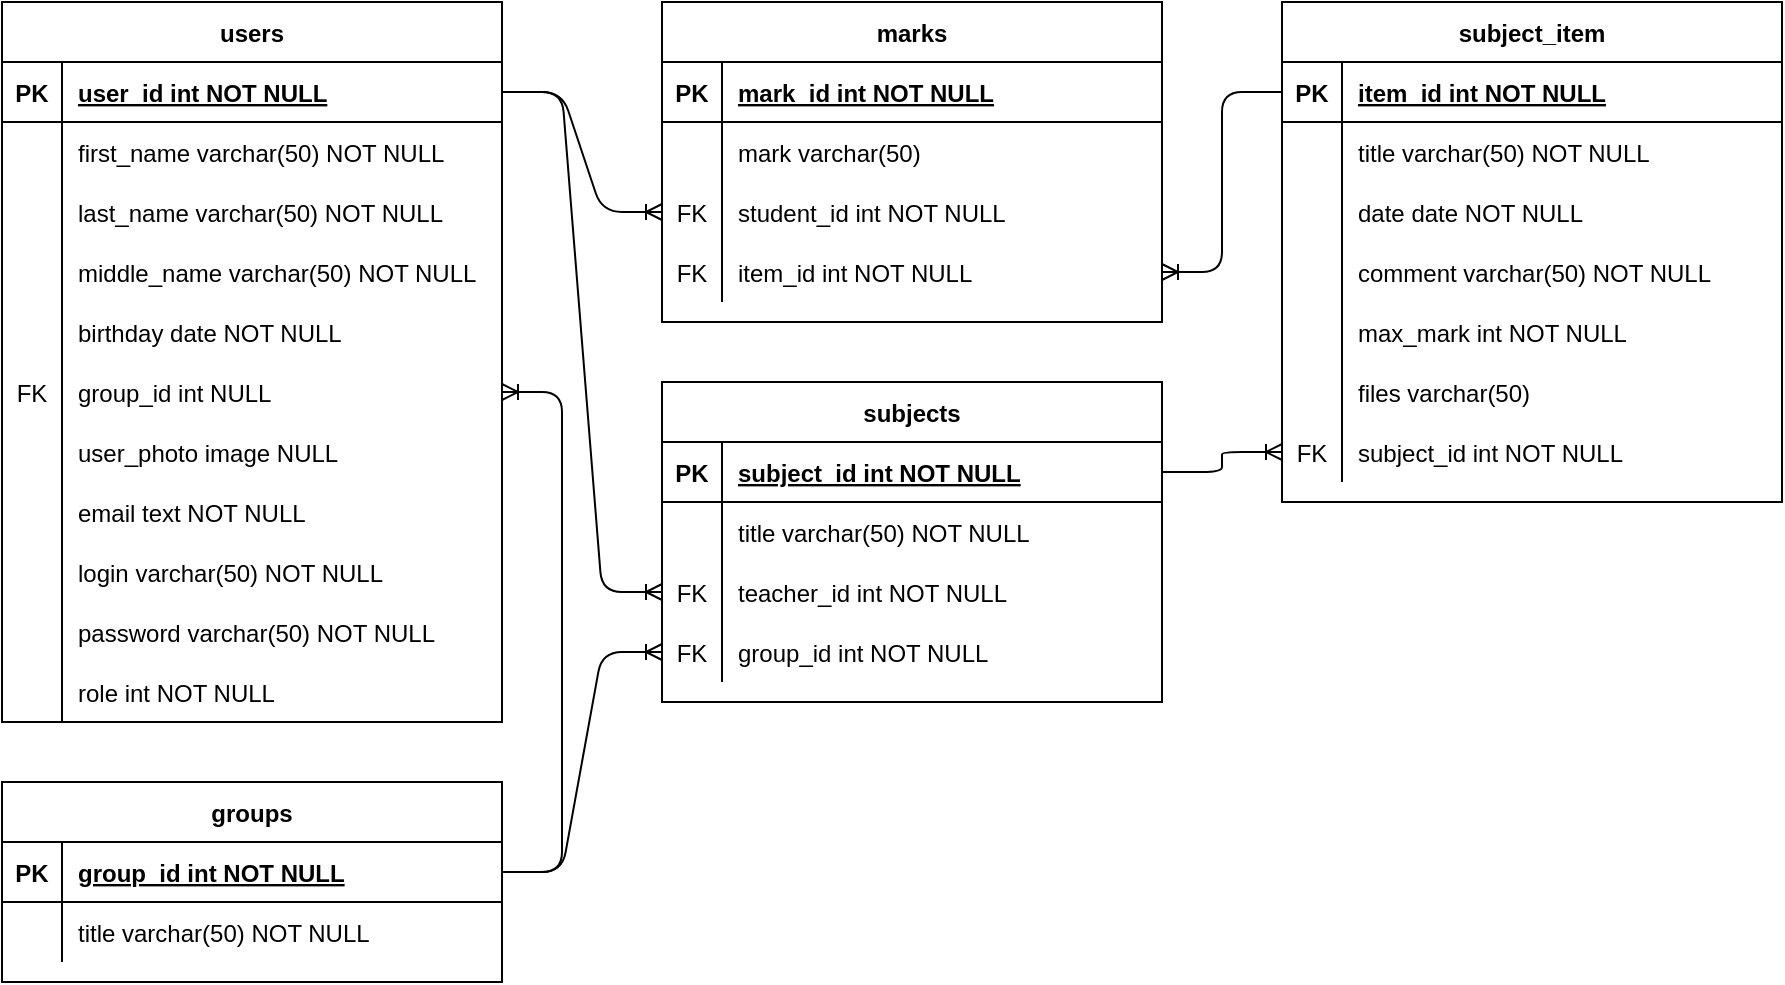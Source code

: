 <mxfile version="13.9.9" type="device"><diagram id="R2lEEEUBdFMjLlhIrx00" name="Page-1"><mxGraphModel dx="792" dy="751" grid="1" gridSize="10" guides="1" tooltips="1" connect="1" arrows="1" fold="1" page="1" pageScale="1" pageWidth="850" pageHeight="1100" math="0" shadow="0" extFonts="Permanent Marker^https://fonts.googleapis.com/css?family=Permanent+Marker"><root><mxCell id="0"/><mxCell id="1" parent="0"/><mxCell id="C-vyLk0tnHw3VtMMgP7b-2" value="groups" style="shape=table;startSize=30;container=1;collapsible=1;childLayout=tableLayout;fixedRows=1;rowLines=0;fontStyle=1;align=center;resizeLast=1;" parent="1" vertex="1"><mxGeometry x="120" y="510" width="250" height="100" as="geometry"/></mxCell><mxCell id="C-vyLk0tnHw3VtMMgP7b-3" value="" style="shape=partialRectangle;collapsible=0;dropTarget=0;pointerEvents=0;fillColor=none;points=[[0,0.5],[1,0.5]];portConstraint=eastwest;top=0;left=0;right=0;bottom=1;" parent="C-vyLk0tnHw3VtMMgP7b-2" vertex="1"><mxGeometry y="30" width="250" height="30" as="geometry"/></mxCell><mxCell id="C-vyLk0tnHw3VtMMgP7b-4" value="PK" style="shape=partialRectangle;overflow=hidden;connectable=0;fillColor=none;top=0;left=0;bottom=0;right=0;fontStyle=1;" parent="C-vyLk0tnHw3VtMMgP7b-3" vertex="1"><mxGeometry width="30" height="30" as="geometry"/></mxCell><mxCell id="C-vyLk0tnHw3VtMMgP7b-5" value="group_id int NOT NULL " style="shape=partialRectangle;overflow=hidden;connectable=0;fillColor=none;top=0;left=0;bottom=0;right=0;align=left;spacingLeft=6;fontStyle=5;" parent="C-vyLk0tnHw3VtMMgP7b-3" vertex="1"><mxGeometry x="30" width="220" height="30" as="geometry"/></mxCell><mxCell id="C-vyLk0tnHw3VtMMgP7b-6" value="" style="shape=partialRectangle;collapsible=0;dropTarget=0;pointerEvents=0;fillColor=none;points=[[0,0.5],[1,0.5]];portConstraint=eastwest;top=0;left=0;right=0;bottom=0;" parent="C-vyLk0tnHw3VtMMgP7b-2" vertex="1"><mxGeometry y="60" width="250" height="30" as="geometry"/></mxCell><mxCell id="C-vyLk0tnHw3VtMMgP7b-7" value="" style="shape=partialRectangle;overflow=hidden;connectable=0;fillColor=none;top=0;left=0;bottom=0;right=0;" parent="C-vyLk0tnHw3VtMMgP7b-6" vertex="1"><mxGeometry width="30" height="30" as="geometry"/></mxCell><mxCell id="C-vyLk0tnHw3VtMMgP7b-8" value="title varchar(50) NOT NULL" style="shape=partialRectangle;overflow=hidden;connectable=0;fillColor=none;top=0;left=0;bottom=0;right=0;align=left;spacingLeft=6;" parent="C-vyLk0tnHw3VtMMgP7b-6" vertex="1"><mxGeometry x="30" width="220" height="30" as="geometry"/></mxCell><mxCell id="C-vyLk0tnHw3VtMMgP7b-13" value="subjects" style="shape=table;startSize=30;container=1;collapsible=1;childLayout=tableLayout;fixedRows=1;rowLines=0;fontStyle=1;align=center;resizeLast=1;" parent="1" vertex="1"><mxGeometry x="450" y="310" width="250" height="160" as="geometry"/></mxCell><mxCell id="C-vyLk0tnHw3VtMMgP7b-14" value="" style="shape=partialRectangle;collapsible=0;dropTarget=0;pointerEvents=0;fillColor=none;points=[[0,0.5],[1,0.5]];portConstraint=eastwest;top=0;left=0;right=0;bottom=1;" parent="C-vyLk0tnHw3VtMMgP7b-13" vertex="1"><mxGeometry y="30" width="250" height="30" as="geometry"/></mxCell><mxCell id="C-vyLk0tnHw3VtMMgP7b-15" value="PK" style="shape=partialRectangle;overflow=hidden;connectable=0;fillColor=none;top=0;left=0;bottom=0;right=0;fontStyle=1;" parent="C-vyLk0tnHw3VtMMgP7b-14" vertex="1"><mxGeometry width="30" height="30" as="geometry"/></mxCell><mxCell id="C-vyLk0tnHw3VtMMgP7b-16" value="subject_id int NOT NULL " style="shape=partialRectangle;overflow=hidden;connectable=0;fillColor=none;top=0;left=0;bottom=0;right=0;align=left;spacingLeft=6;fontStyle=5;" parent="C-vyLk0tnHw3VtMMgP7b-14" vertex="1"><mxGeometry x="30" width="220" height="30" as="geometry"/></mxCell><mxCell id="C-vyLk0tnHw3VtMMgP7b-17" value="" style="shape=partialRectangle;collapsible=0;dropTarget=0;pointerEvents=0;fillColor=none;points=[[0,0.5],[1,0.5]];portConstraint=eastwest;top=0;left=0;right=0;bottom=0;" parent="C-vyLk0tnHw3VtMMgP7b-13" vertex="1"><mxGeometry y="60" width="250" height="30" as="geometry"/></mxCell><mxCell id="C-vyLk0tnHw3VtMMgP7b-18" value="" style="shape=partialRectangle;overflow=hidden;connectable=0;fillColor=none;top=0;left=0;bottom=0;right=0;" parent="C-vyLk0tnHw3VtMMgP7b-17" vertex="1"><mxGeometry width="30" height="30" as="geometry"/></mxCell><mxCell id="C-vyLk0tnHw3VtMMgP7b-19" value="title varchar(50) NOT NULL" style="shape=partialRectangle;overflow=hidden;connectable=0;fillColor=none;top=0;left=0;bottom=0;right=0;align=left;spacingLeft=6;" parent="C-vyLk0tnHw3VtMMgP7b-17" vertex="1"><mxGeometry x="30" width="220" height="30" as="geometry"/></mxCell><mxCell id="C-vyLk0tnHw3VtMMgP7b-20" value="" style="shape=partialRectangle;collapsible=0;dropTarget=0;pointerEvents=0;fillColor=none;points=[[0,0.5],[1,0.5]];portConstraint=eastwest;top=0;left=0;right=0;bottom=0;" parent="C-vyLk0tnHw3VtMMgP7b-13" vertex="1"><mxGeometry y="90" width="250" height="30" as="geometry"/></mxCell><mxCell id="C-vyLk0tnHw3VtMMgP7b-21" value="FK" style="shape=partialRectangle;overflow=hidden;connectable=0;fillColor=none;top=0;left=0;bottom=0;right=0;" parent="C-vyLk0tnHw3VtMMgP7b-20" vertex="1"><mxGeometry width="30" height="30" as="geometry"/></mxCell><mxCell id="C-vyLk0tnHw3VtMMgP7b-22" value="teacher_id int NOT NULL" style="shape=partialRectangle;overflow=hidden;connectable=0;fillColor=none;top=0;left=0;bottom=0;right=0;align=left;spacingLeft=6;" parent="C-vyLk0tnHw3VtMMgP7b-20" vertex="1"><mxGeometry x="30" width="220" height="30" as="geometry"/></mxCell><mxCell id="s-A3LSUBnuDLn5g1_LWY-44" value="" style="shape=partialRectangle;collapsible=0;dropTarget=0;pointerEvents=0;fillColor=none;top=0;left=0;bottom=0;right=0;points=[[0,0.5],[1,0.5]];portConstraint=eastwest;" parent="C-vyLk0tnHw3VtMMgP7b-13" vertex="1"><mxGeometry y="120" width="250" height="30" as="geometry"/></mxCell><mxCell id="s-A3LSUBnuDLn5g1_LWY-45" value="FK" style="shape=partialRectangle;connectable=0;fillColor=none;top=0;left=0;bottom=0;right=0;editable=1;overflow=hidden;" parent="s-A3LSUBnuDLn5g1_LWY-44" vertex="1"><mxGeometry width="30" height="30" as="geometry"/></mxCell><mxCell id="s-A3LSUBnuDLn5g1_LWY-46" value="group_id int NOT NULL" style="shape=partialRectangle;connectable=0;fillColor=none;top=0;left=0;bottom=0;right=0;align=left;spacingLeft=6;overflow=hidden;" parent="s-A3LSUBnuDLn5g1_LWY-44" vertex="1"><mxGeometry x="30" width="220" height="30" as="geometry"/></mxCell><mxCell id="C-vyLk0tnHw3VtMMgP7b-23" value="users" style="shape=table;startSize=30;container=1;collapsible=1;childLayout=tableLayout;fixedRows=1;rowLines=0;fontStyle=1;align=center;resizeLast=1;" parent="1" vertex="1"><mxGeometry x="120" y="120" width="250" height="360" as="geometry"><mxRectangle x="120" y="120" width="60" height="30" as="alternateBounds"/></mxGeometry></mxCell><mxCell id="C-vyLk0tnHw3VtMMgP7b-24" value="" style="shape=partialRectangle;collapsible=0;dropTarget=0;pointerEvents=0;fillColor=none;points=[[0,0.5],[1,0.5]];portConstraint=eastwest;top=0;left=0;right=0;bottom=1;" parent="C-vyLk0tnHw3VtMMgP7b-23" vertex="1"><mxGeometry y="30" width="250" height="30" as="geometry"/></mxCell><mxCell id="C-vyLk0tnHw3VtMMgP7b-25" value="PK" style="shape=partialRectangle;overflow=hidden;connectable=0;fillColor=none;top=0;left=0;bottom=0;right=0;fontStyle=1;" parent="C-vyLk0tnHw3VtMMgP7b-24" vertex="1"><mxGeometry width="30" height="30" as="geometry"/></mxCell><mxCell id="C-vyLk0tnHw3VtMMgP7b-26" value="user_id int NOT NULL" style="shape=partialRectangle;overflow=hidden;connectable=0;fillColor=none;top=0;left=0;bottom=0;right=0;align=left;spacingLeft=6;fontStyle=5;" parent="C-vyLk0tnHw3VtMMgP7b-24" vertex="1"><mxGeometry x="30" width="220" height="30" as="geometry"/></mxCell><mxCell id="C-vyLk0tnHw3VtMMgP7b-27" value="" style="shape=partialRectangle;collapsible=0;dropTarget=0;pointerEvents=0;fillColor=none;points=[[0,0.5],[1,0.5]];portConstraint=eastwest;top=0;left=0;right=0;bottom=0;" parent="C-vyLk0tnHw3VtMMgP7b-23" vertex="1"><mxGeometry y="60" width="250" height="30" as="geometry"/></mxCell><mxCell id="C-vyLk0tnHw3VtMMgP7b-28" value="" style="shape=partialRectangle;overflow=hidden;connectable=0;fillColor=none;top=0;left=0;bottom=0;right=0;" parent="C-vyLk0tnHw3VtMMgP7b-27" vertex="1"><mxGeometry width="30" height="30" as="geometry"/></mxCell><mxCell id="C-vyLk0tnHw3VtMMgP7b-29" value="first_name varchar(50) NOT NULL" style="shape=partialRectangle;overflow=hidden;connectable=0;fillColor=none;top=0;left=0;bottom=0;right=0;align=left;spacingLeft=6;" parent="C-vyLk0tnHw3VtMMgP7b-27" vertex="1"><mxGeometry x="30" width="220" height="30" as="geometry"/></mxCell><mxCell id="s-A3LSUBnuDLn5g1_LWY-13" value="" style="shape=partialRectangle;collapsible=0;dropTarget=0;pointerEvents=0;fillColor=none;top=0;left=0;bottom=0;right=0;points=[[0,0.5],[1,0.5]];portConstraint=eastwest;" parent="C-vyLk0tnHw3VtMMgP7b-23" vertex="1"><mxGeometry y="90" width="250" height="30" as="geometry"/></mxCell><mxCell id="s-A3LSUBnuDLn5g1_LWY-14" value="" style="shape=partialRectangle;connectable=0;fillColor=none;top=0;left=0;bottom=0;right=0;editable=1;overflow=hidden;" parent="s-A3LSUBnuDLn5g1_LWY-13" vertex="1"><mxGeometry width="30" height="30" as="geometry"/></mxCell><mxCell id="s-A3LSUBnuDLn5g1_LWY-15" value="last_name varchar(50) NOT NULL" style="shape=partialRectangle;connectable=0;fillColor=none;top=0;left=0;bottom=0;right=0;align=left;spacingLeft=6;overflow=hidden;" parent="s-A3LSUBnuDLn5g1_LWY-13" vertex="1"><mxGeometry x="30" width="220" height="30" as="geometry"/></mxCell><mxCell id="s-A3LSUBnuDLn5g1_LWY-16" value="" style="shape=partialRectangle;collapsible=0;dropTarget=0;pointerEvents=0;fillColor=none;top=0;left=0;bottom=0;right=0;points=[[0,0.5],[1,0.5]];portConstraint=eastwest;" parent="C-vyLk0tnHw3VtMMgP7b-23" vertex="1"><mxGeometry y="120" width="250" height="30" as="geometry"/></mxCell><mxCell id="s-A3LSUBnuDLn5g1_LWY-17" value="" style="shape=partialRectangle;connectable=0;fillColor=none;top=0;left=0;bottom=0;right=0;editable=1;overflow=hidden;" parent="s-A3LSUBnuDLn5g1_LWY-16" vertex="1"><mxGeometry width="30" height="30" as="geometry"/></mxCell><mxCell id="s-A3LSUBnuDLn5g1_LWY-18" value="middle_name varchar(50) NOT NULL" style="shape=partialRectangle;connectable=0;fillColor=none;top=0;left=0;bottom=0;right=0;align=left;spacingLeft=6;overflow=hidden;" parent="s-A3LSUBnuDLn5g1_LWY-16" vertex="1"><mxGeometry x="30" width="220" height="30" as="geometry"/></mxCell><mxCell id="s-A3LSUBnuDLn5g1_LWY-19" value="" style="shape=partialRectangle;collapsible=0;dropTarget=0;pointerEvents=0;fillColor=none;top=0;left=0;bottom=0;right=0;points=[[0,0.5],[1,0.5]];portConstraint=eastwest;" parent="C-vyLk0tnHw3VtMMgP7b-23" vertex="1"><mxGeometry y="150" width="250" height="30" as="geometry"/></mxCell><mxCell id="s-A3LSUBnuDLn5g1_LWY-20" value="" style="shape=partialRectangle;connectable=0;fillColor=none;top=0;left=0;bottom=0;right=0;editable=1;overflow=hidden;" parent="s-A3LSUBnuDLn5g1_LWY-19" vertex="1"><mxGeometry width="30" height="30" as="geometry"/></mxCell><mxCell id="s-A3LSUBnuDLn5g1_LWY-21" value="birthday date NOT NULL" style="shape=partialRectangle;connectable=0;fillColor=none;top=0;left=0;bottom=0;right=0;align=left;spacingLeft=6;overflow=hidden;" parent="s-A3LSUBnuDLn5g1_LWY-19" vertex="1"><mxGeometry x="30" width="220" height="30" as="geometry"/></mxCell><mxCell id="s-A3LSUBnuDLn5g1_LWY-22" value="" style="shape=partialRectangle;collapsible=0;dropTarget=0;pointerEvents=0;fillColor=none;top=0;left=0;bottom=0;right=0;points=[[0,0.5],[1,0.5]];portConstraint=eastwest;" parent="C-vyLk0tnHw3VtMMgP7b-23" vertex="1"><mxGeometry y="180" width="250" height="30" as="geometry"/></mxCell><mxCell id="s-A3LSUBnuDLn5g1_LWY-23" value="FK" style="shape=partialRectangle;connectable=0;fillColor=none;top=0;left=0;bottom=0;right=0;editable=1;overflow=hidden;" parent="s-A3LSUBnuDLn5g1_LWY-22" vertex="1"><mxGeometry width="30" height="30" as="geometry"/></mxCell><mxCell id="s-A3LSUBnuDLn5g1_LWY-24" value="group_id int NULL" style="shape=partialRectangle;connectable=0;fillColor=none;top=0;left=0;bottom=0;right=0;align=left;spacingLeft=6;overflow=hidden;" parent="s-A3LSUBnuDLn5g1_LWY-22" vertex="1"><mxGeometry x="30" width="220" height="30" as="geometry"/></mxCell><mxCell id="s-A3LSUBnuDLn5g1_LWY-29" value="" style="shape=partialRectangle;collapsible=0;dropTarget=0;pointerEvents=0;fillColor=none;top=0;left=0;bottom=0;right=0;points=[[0,0.5],[1,0.5]];portConstraint=eastwest;" parent="C-vyLk0tnHw3VtMMgP7b-23" vertex="1"><mxGeometry y="210" width="250" height="30" as="geometry"/></mxCell><mxCell id="s-A3LSUBnuDLn5g1_LWY-30" value="" style="shape=partialRectangle;connectable=0;fillColor=none;top=0;left=0;bottom=0;right=0;editable=1;overflow=hidden;" parent="s-A3LSUBnuDLn5g1_LWY-29" vertex="1"><mxGeometry width="30" height="30" as="geometry"/></mxCell><mxCell id="s-A3LSUBnuDLn5g1_LWY-31" value="user_photo image NULL" style="shape=partialRectangle;connectable=0;fillColor=none;top=0;left=0;bottom=0;right=0;align=left;spacingLeft=6;overflow=hidden;" parent="s-A3LSUBnuDLn5g1_LWY-29" vertex="1"><mxGeometry x="30" width="220" height="30" as="geometry"/></mxCell><mxCell id="s-A3LSUBnuDLn5g1_LWY-32" value="" style="shape=partialRectangle;collapsible=0;dropTarget=0;pointerEvents=0;fillColor=none;top=0;left=0;bottom=0;right=0;points=[[0,0.5],[1,0.5]];portConstraint=eastwest;" parent="C-vyLk0tnHw3VtMMgP7b-23" vertex="1"><mxGeometry y="240" width="250" height="30" as="geometry"/></mxCell><mxCell id="s-A3LSUBnuDLn5g1_LWY-33" value="" style="shape=partialRectangle;connectable=0;fillColor=none;top=0;left=0;bottom=0;right=0;editable=1;overflow=hidden;" parent="s-A3LSUBnuDLn5g1_LWY-32" vertex="1"><mxGeometry width="30" height="30" as="geometry"/></mxCell><mxCell id="s-A3LSUBnuDLn5g1_LWY-34" value="email text NOT NULL" style="shape=partialRectangle;connectable=0;fillColor=none;top=0;left=0;bottom=0;right=0;align=left;spacingLeft=6;overflow=hidden;" parent="s-A3LSUBnuDLn5g1_LWY-32" vertex="1"><mxGeometry x="30" width="220" height="30" as="geometry"/></mxCell><mxCell id="s-A3LSUBnuDLn5g1_LWY-35" value="" style="shape=partialRectangle;collapsible=0;dropTarget=0;pointerEvents=0;fillColor=none;top=0;left=0;bottom=0;right=0;points=[[0,0.5],[1,0.5]];portConstraint=eastwest;" parent="C-vyLk0tnHw3VtMMgP7b-23" vertex="1"><mxGeometry y="270" width="250" height="30" as="geometry"/></mxCell><mxCell id="s-A3LSUBnuDLn5g1_LWY-36" value="" style="shape=partialRectangle;connectable=0;fillColor=none;top=0;left=0;bottom=0;right=0;editable=1;overflow=hidden;" parent="s-A3LSUBnuDLn5g1_LWY-35" vertex="1"><mxGeometry width="30" height="30" as="geometry"/></mxCell><mxCell id="s-A3LSUBnuDLn5g1_LWY-37" value="login varchar(50) NOT NULL" style="shape=partialRectangle;connectable=0;fillColor=none;top=0;left=0;bottom=0;right=0;align=left;spacingLeft=6;overflow=hidden;" parent="s-A3LSUBnuDLn5g1_LWY-35" vertex="1"><mxGeometry x="30" width="220" height="30" as="geometry"/></mxCell><mxCell id="s-A3LSUBnuDLn5g1_LWY-38" value="" style="shape=partialRectangle;collapsible=0;dropTarget=0;pointerEvents=0;fillColor=none;top=0;left=0;bottom=0;right=0;points=[[0,0.5],[1,0.5]];portConstraint=eastwest;" parent="C-vyLk0tnHw3VtMMgP7b-23" vertex="1"><mxGeometry y="300" width="250" height="30" as="geometry"/></mxCell><mxCell id="s-A3LSUBnuDLn5g1_LWY-39" value="" style="shape=partialRectangle;connectable=0;fillColor=none;top=0;left=0;bottom=0;right=0;editable=1;overflow=hidden;" parent="s-A3LSUBnuDLn5g1_LWY-38" vertex="1"><mxGeometry width="30" height="30" as="geometry"/></mxCell><mxCell id="s-A3LSUBnuDLn5g1_LWY-40" value="password varchar(50) NOT NULL" style="shape=partialRectangle;connectable=0;fillColor=none;top=0;left=0;bottom=0;right=0;align=left;spacingLeft=6;overflow=hidden;" parent="s-A3LSUBnuDLn5g1_LWY-38" vertex="1"><mxGeometry x="30" width="220" height="30" as="geometry"/></mxCell><mxCell id="s-A3LSUBnuDLn5g1_LWY-41" value="" style="shape=partialRectangle;collapsible=0;dropTarget=0;pointerEvents=0;fillColor=none;top=0;left=0;bottom=0;right=0;points=[[0,0.5],[1,0.5]];portConstraint=eastwest;" parent="C-vyLk0tnHw3VtMMgP7b-23" vertex="1"><mxGeometry y="330" width="250" height="30" as="geometry"/></mxCell><mxCell id="s-A3LSUBnuDLn5g1_LWY-42" value="" style="shape=partialRectangle;connectable=0;fillColor=none;top=0;left=0;bottom=0;right=0;editable=1;overflow=hidden;" parent="s-A3LSUBnuDLn5g1_LWY-41" vertex="1"><mxGeometry width="30" height="30" as="geometry"/></mxCell><mxCell id="s-A3LSUBnuDLn5g1_LWY-43" value="role int NOT NULL" style="shape=partialRectangle;connectable=0;fillColor=none;top=0;left=0;bottom=0;right=0;align=left;spacingLeft=6;overflow=hidden;" parent="s-A3LSUBnuDLn5g1_LWY-41" vertex="1"><mxGeometry x="30" width="220" height="30" as="geometry"/></mxCell><mxCell id="s-A3LSUBnuDLn5g1_LWY-47" value="subject_item" style="shape=table;startSize=30;container=1;collapsible=1;childLayout=tableLayout;fixedRows=1;rowLines=0;fontStyle=1;align=center;resizeLast=1;" parent="1" vertex="1"><mxGeometry x="760" y="120" width="250" height="250" as="geometry"/></mxCell><mxCell id="s-A3LSUBnuDLn5g1_LWY-48" value="" style="shape=partialRectangle;collapsible=0;dropTarget=0;pointerEvents=0;fillColor=none;top=0;left=0;bottom=1;right=0;points=[[0,0.5],[1,0.5]];portConstraint=eastwest;" parent="s-A3LSUBnuDLn5g1_LWY-47" vertex="1"><mxGeometry y="30" width="250" height="30" as="geometry"/></mxCell><mxCell id="s-A3LSUBnuDLn5g1_LWY-49" value="PK" style="shape=partialRectangle;connectable=0;fillColor=none;top=0;left=0;bottom=0;right=0;fontStyle=1;overflow=hidden;" parent="s-A3LSUBnuDLn5g1_LWY-48" vertex="1"><mxGeometry width="30" height="30" as="geometry"/></mxCell><mxCell id="s-A3LSUBnuDLn5g1_LWY-50" value="item_id int NOT NULL" style="shape=partialRectangle;connectable=0;fillColor=none;top=0;left=0;bottom=0;right=0;align=left;spacingLeft=6;fontStyle=5;overflow=hidden;" parent="s-A3LSUBnuDLn5g1_LWY-48" vertex="1"><mxGeometry x="30" width="220" height="30" as="geometry"/></mxCell><mxCell id="s-A3LSUBnuDLn5g1_LWY-51" value="" style="shape=partialRectangle;collapsible=0;dropTarget=0;pointerEvents=0;fillColor=none;top=0;left=0;bottom=0;right=0;points=[[0,0.5],[1,0.5]];portConstraint=eastwest;" parent="s-A3LSUBnuDLn5g1_LWY-47" vertex="1"><mxGeometry y="60" width="250" height="30" as="geometry"/></mxCell><mxCell id="s-A3LSUBnuDLn5g1_LWY-52" value="" style="shape=partialRectangle;connectable=0;fillColor=none;top=0;left=0;bottom=0;right=0;editable=1;overflow=hidden;" parent="s-A3LSUBnuDLn5g1_LWY-51" vertex="1"><mxGeometry width="30" height="30" as="geometry"/></mxCell><mxCell id="s-A3LSUBnuDLn5g1_LWY-53" value="title varchar(50) NOT NULL" style="shape=partialRectangle;connectable=0;fillColor=none;top=0;left=0;bottom=0;right=0;align=left;spacingLeft=6;overflow=hidden;" parent="s-A3LSUBnuDLn5g1_LWY-51" vertex="1"><mxGeometry x="30" width="220" height="30" as="geometry"/></mxCell><mxCell id="s-A3LSUBnuDLn5g1_LWY-54" value="" style="shape=partialRectangle;collapsible=0;dropTarget=0;pointerEvents=0;fillColor=none;top=0;left=0;bottom=0;right=0;points=[[0,0.5],[1,0.5]];portConstraint=eastwest;" parent="s-A3LSUBnuDLn5g1_LWY-47" vertex="1"><mxGeometry y="90" width="250" height="30" as="geometry"/></mxCell><mxCell id="s-A3LSUBnuDLn5g1_LWY-55" value="" style="shape=partialRectangle;connectable=0;fillColor=none;top=0;left=0;bottom=0;right=0;editable=1;overflow=hidden;" parent="s-A3LSUBnuDLn5g1_LWY-54" vertex="1"><mxGeometry width="30" height="30" as="geometry"/></mxCell><mxCell id="s-A3LSUBnuDLn5g1_LWY-56" value="date date NOT NULL" style="shape=partialRectangle;connectable=0;fillColor=none;top=0;left=0;bottom=0;right=0;align=left;spacingLeft=6;overflow=hidden;" parent="s-A3LSUBnuDLn5g1_LWY-54" vertex="1"><mxGeometry x="30" width="220" height="30" as="geometry"/></mxCell><mxCell id="s-A3LSUBnuDLn5g1_LWY-57" value="" style="shape=partialRectangle;collapsible=0;dropTarget=0;pointerEvents=0;fillColor=none;top=0;left=0;bottom=0;right=0;points=[[0,0.5],[1,0.5]];portConstraint=eastwest;" parent="s-A3LSUBnuDLn5g1_LWY-47" vertex="1"><mxGeometry y="120" width="250" height="30" as="geometry"/></mxCell><mxCell id="s-A3LSUBnuDLn5g1_LWY-58" value="" style="shape=partialRectangle;connectable=0;fillColor=none;top=0;left=0;bottom=0;right=0;editable=1;overflow=hidden;" parent="s-A3LSUBnuDLn5g1_LWY-57" vertex="1"><mxGeometry width="30" height="30" as="geometry"/></mxCell><mxCell id="s-A3LSUBnuDLn5g1_LWY-59" value="comment varchar(50) NOT NULL" style="shape=partialRectangle;connectable=0;fillColor=none;top=0;left=0;bottom=0;right=0;align=left;spacingLeft=6;overflow=hidden;" parent="s-A3LSUBnuDLn5g1_LWY-57" vertex="1"><mxGeometry x="30" width="220" height="30" as="geometry"/></mxCell><mxCell id="s-A3LSUBnuDLn5g1_LWY-60" value="" style="shape=partialRectangle;collapsible=0;dropTarget=0;pointerEvents=0;fillColor=none;top=0;left=0;bottom=0;right=0;points=[[0,0.5],[1,0.5]];portConstraint=eastwest;" parent="s-A3LSUBnuDLn5g1_LWY-47" vertex="1"><mxGeometry y="150" width="250" height="30" as="geometry"/></mxCell><mxCell id="s-A3LSUBnuDLn5g1_LWY-61" value="" style="shape=partialRectangle;connectable=0;fillColor=none;top=0;left=0;bottom=0;right=0;editable=1;overflow=hidden;" parent="s-A3LSUBnuDLn5g1_LWY-60" vertex="1"><mxGeometry width="30" height="30" as="geometry"/></mxCell><mxCell id="s-A3LSUBnuDLn5g1_LWY-62" value="max_mark int NOT NULL" style="shape=partialRectangle;connectable=0;fillColor=none;top=0;left=0;bottom=0;right=0;align=left;spacingLeft=6;overflow=hidden;" parent="s-A3LSUBnuDLn5g1_LWY-60" vertex="1"><mxGeometry x="30" width="220" height="30" as="geometry"/></mxCell><mxCell id="s-A3LSUBnuDLn5g1_LWY-63" value="" style="shape=partialRectangle;collapsible=0;dropTarget=0;pointerEvents=0;fillColor=none;top=0;left=0;bottom=0;right=0;points=[[0,0.5],[1,0.5]];portConstraint=eastwest;" parent="s-A3LSUBnuDLn5g1_LWY-47" vertex="1"><mxGeometry y="180" width="250" height="30" as="geometry"/></mxCell><mxCell id="s-A3LSUBnuDLn5g1_LWY-64" value="" style="shape=partialRectangle;connectable=0;fillColor=none;top=0;left=0;bottom=0;right=0;editable=1;overflow=hidden;" parent="s-A3LSUBnuDLn5g1_LWY-63" vertex="1"><mxGeometry width="30" height="30" as="geometry"/></mxCell><mxCell id="s-A3LSUBnuDLn5g1_LWY-65" value="files varchar(50)" style="shape=partialRectangle;connectable=0;fillColor=none;top=0;left=0;bottom=0;right=0;align=left;spacingLeft=6;overflow=hidden;" parent="s-A3LSUBnuDLn5g1_LWY-63" vertex="1"><mxGeometry x="30" width="220" height="30" as="geometry"/></mxCell><mxCell id="s-A3LSUBnuDLn5g1_LWY-66" value="" style="shape=partialRectangle;collapsible=0;dropTarget=0;pointerEvents=0;fillColor=none;top=0;left=0;bottom=0;right=0;points=[[0,0.5],[1,0.5]];portConstraint=eastwest;" parent="s-A3LSUBnuDLn5g1_LWY-47" vertex="1"><mxGeometry y="210" width="250" height="30" as="geometry"/></mxCell><mxCell id="s-A3LSUBnuDLn5g1_LWY-67" value="FK" style="shape=partialRectangle;connectable=0;fillColor=none;top=0;left=0;bottom=0;right=0;editable=1;overflow=hidden;" parent="s-A3LSUBnuDLn5g1_LWY-66" vertex="1"><mxGeometry width="30" height="30" as="geometry"/></mxCell><mxCell id="s-A3LSUBnuDLn5g1_LWY-68" value="subject_id int NOT NULL" style="shape=partialRectangle;connectable=0;fillColor=none;top=0;left=0;bottom=0;right=0;align=left;spacingLeft=6;overflow=hidden;" parent="s-A3LSUBnuDLn5g1_LWY-66" vertex="1"><mxGeometry x="30" width="220" height="30" as="geometry"/></mxCell><mxCell id="s-A3LSUBnuDLn5g1_LWY-69" value="marks" style="shape=table;startSize=30;container=1;collapsible=1;childLayout=tableLayout;fixedRows=1;rowLines=0;fontStyle=1;align=center;resizeLast=1;" parent="1" vertex="1"><mxGeometry x="450" y="120" width="250" height="160" as="geometry"/></mxCell><mxCell id="s-A3LSUBnuDLn5g1_LWY-70" value="" style="shape=partialRectangle;collapsible=0;dropTarget=0;pointerEvents=0;fillColor=none;top=0;left=0;bottom=1;right=0;points=[[0,0.5],[1,0.5]];portConstraint=eastwest;" parent="s-A3LSUBnuDLn5g1_LWY-69" vertex="1"><mxGeometry y="30" width="250" height="30" as="geometry"/></mxCell><mxCell id="s-A3LSUBnuDLn5g1_LWY-71" value="PK" style="shape=partialRectangle;connectable=0;fillColor=none;top=0;left=0;bottom=0;right=0;fontStyle=1;overflow=hidden;" parent="s-A3LSUBnuDLn5g1_LWY-70" vertex="1"><mxGeometry width="30" height="30" as="geometry"/></mxCell><mxCell id="s-A3LSUBnuDLn5g1_LWY-72" value="mark_id int NOT NULL" style="shape=partialRectangle;connectable=0;fillColor=none;top=0;left=0;bottom=0;right=0;align=left;spacingLeft=6;fontStyle=5;overflow=hidden;" parent="s-A3LSUBnuDLn5g1_LWY-70" vertex="1"><mxGeometry x="30" width="220" height="30" as="geometry"/></mxCell><mxCell id="s-A3LSUBnuDLn5g1_LWY-73" value="" style="shape=partialRectangle;collapsible=0;dropTarget=0;pointerEvents=0;fillColor=none;top=0;left=0;bottom=0;right=0;points=[[0,0.5],[1,0.5]];portConstraint=eastwest;" parent="s-A3LSUBnuDLn5g1_LWY-69" vertex="1"><mxGeometry y="60" width="250" height="30" as="geometry"/></mxCell><mxCell id="s-A3LSUBnuDLn5g1_LWY-74" value="" style="shape=partialRectangle;connectable=0;fillColor=none;top=0;left=0;bottom=0;right=0;editable=1;overflow=hidden;" parent="s-A3LSUBnuDLn5g1_LWY-73" vertex="1"><mxGeometry width="30" height="30" as="geometry"/></mxCell><mxCell id="s-A3LSUBnuDLn5g1_LWY-75" value="mark varchar(50)" style="shape=partialRectangle;connectable=0;fillColor=none;top=0;left=0;bottom=0;right=0;align=left;spacingLeft=6;overflow=hidden;" parent="s-A3LSUBnuDLn5g1_LWY-73" vertex="1"><mxGeometry x="30" width="220" height="30" as="geometry"/></mxCell><mxCell id="s-A3LSUBnuDLn5g1_LWY-76" value="" style="shape=partialRectangle;collapsible=0;dropTarget=0;pointerEvents=0;fillColor=none;top=0;left=0;bottom=0;right=0;points=[[0,0.5],[1,0.5]];portConstraint=eastwest;" parent="s-A3LSUBnuDLn5g1_LWY-69" vertex="1"><mxGeometry y="90" width="250" height="30" as="geometry"/></mxCell><mxCell id="s-A3LSUBnuDLn5g1_LWY-77" value="FK" style="shape=partialRectangle;connectable=0;fillColor=none;top=0;left=0;bottom=0;right=0;editable=1;overflow=hidden;" parent="s-A3LSUBnuDLn5g1_LWY-76" vertex="1"><mxGeometry width="30" height="30" as="geometry"/></mxCell><mxCell id="s-A3LSUBnuDLn5g1_LWY-78" value="student_id int NOT NULL" style="shape=partialRectangle;connectable=0;fillColor=none;top=0;left=0;bottom=0;right=0;align=left;spacingLeft=6;overflow=hidden;" parent="s-A3LSUBnuDLn5g1_LWY-76" vertex="1"><mxGeometry x="30" width="220" height="30" as="geometry"/></mxCell><mxCell id="s-A3LSUBnuDLn5g1_LWY-79" value="" style="shape=partialRectangle;collapsible=0;dropTarget=0;pointerEvents=0;fillColor=none;top=0;left=0;bottom=0;right=0;points=[[0,0.5],[1,0.5]];portConstraint=eastwest;" parent="s-A3LSUBnuDLn5g1_LWY-69" vertex="1"><mxGeometry y="120" width="250" height="30" as="geometry"/></mxCell><mxCell id="s-A3LSUBnuDLn5g1_LWY-80" value="FK" style="shape=partialRectangle;connectable=0;fillColor=none;top=0;left=0;bottom=0;right=0;editable=1;overflow=hidden;" parent="s-A3LSUBnuDLn5g1_LWY-79" vertex="1"><mxGeometry width="30" height="30" as="geometry"/></mxCell><mxCell id="s-A3LSUBnuDLn5g1_LWY-81" value="item_id int NOT NULL" style="shape=partialRectangle;connectable=0;fillColor=none;top=0;left=0;bottom=0;right=0;align=left;spacingLeft=6;overflow=hidden;" parent="s-A3LSUBnuDLn5g1_LWY-79" vertex="1"><mxGeometry x="30" width="220" height="30" as="geometry"/></mxCell><mxCell id="s-A3LSUBnuDLn5g1_LWY-83" value="" style="edgeStyle=entityRelationEdgeStyle;fontSize=12;html=1;endArrow=ERoneToMany;exitX=1;exitY=0.5;exitDx=0;exitDy=0;entryX=0;entryY=0.5;entryDx=0;entryDy=0;" parent="1" source="C-vyLk0tnHw3VtMMgP7b-24" target="C-vyLk0tnHw3VtMMgP7b-20" edge="1"><mxGeometry width="100" height="100" relative="1" as="geometry"><mxPoint x="730" y="500" as="sourcePoint"/><mxPoint x="830" y="400" as="targetPoint"/></mxGeometry></mxCell><mxCell id="s-A3LSUBnuDLn5g1_LWY-87" value="" style="edgeStyle=entityRelationEdgeStyle;fontSize=12;html=1;endArrow=ERoneToMany;entryX=1;entryY=0.5;entryDx=0;entryDy=0;exitX=0;exitY=0.5;exitDx=0;exitDy=0;" parent="1" source="s-A3LSUBnuDLn5g1_LWY-48" target="s-A3LSUBnuDLn5g1_LWY-79" edge="1"><mxGeometry width="100" height="100" relative="1" as="geometry"><mxPoint x="1010" y="165" as="sourcePoint"/><mxPoint x="840" y="550" as="targetPoint"/></mxGeometry></mxCell><mxCell id="s-A3LSUBnuDLn5g1_LWY-89" value="" style="edgeStyle=entityRelationEdgeStyle;fontSize=12;html=1;endArrow=ERoneToMany;exitX=1;exitY=0.5;exitDx=0;exitDy=0;entryX=1;entryY=0.5;entryDx=0;entryDy=0;" parent="1" source="C-vyLk0tnHw3VtMMgP7b-3" target="s-A3LSUBnuDLn5g1_LWY-22" edge="1"><mxGeometry width="100" height="100" relative="1" as="geometry"><mxPoint x="120" y="545" as="sourcePoint"/><mxPoint x="480" y="360" as="targetPoint"/></mxGeometry></mxCell><mxCell id="s-A3LSUBnuDLn5g1_LWY-90" value="" style="edgeStyle=entityRelationEdgeStyle;fontSize=12;html=1;endArrow=ERoneToMany;entryX=0;entryY=0.5;entryDx=0;entryDy=0;exitX=1;exitY=0.5;exitDx=0;exitDy=0;" parent="1" source="C-vyLk0tnHw3VtMMgP7b-24" target="s-A3LSUBnuDLn5g1_LWY-76" edge="1"><mxGeometry width="100" height="100" relative="1" as="geometry"><mxPoint x="380" y="460" as="sourcePoint"/><mxPoint x="480" y="360" as="targetPoint"/></mxGeometry></mxCell><mxCell id="s-A3LSUBnuDLn5g1_LWY-91" value="" style="edgeStyle=entityRelationEdgeStyle;fontSize=12;html=1;endArrow=ERoneToMany;exitX=1;exitY=0.5;exitDx=0;exitDy=0;entryX=0;entryY=0.5;entryDx=0;entryDy=0;" parent="1" source="C-vyLk0tnHw3VtMMgP7b-3" target="s-A3LSUBnuDLn5g1_LWY-44" edge="1"><mxGeometry width="100" height="100" relative="1" as="geometry"><mxPoint x="380" y="460" as="sourcePoint"/><mxPoint x="480" y="360" as="targetPoint"/></mxGeometry></mxCell><mxCell id="s-A3LSUBnuDLn5g1_LWY-92" value="" style="edgeStyle=entityRelationEdgeStyle;fontSize=12;html=1;endArrow=ERoneToMany;exitX=1;exitY=0.5;exitDx=0;exitDy=0;entryX=0;entryY=0.5;entryDx=0;entryDy=0;" parent="1" source="C-vyLk0tnHw3VtMMgP7b-14" target="s-A3LSUBnuDLn5g1_LWY-66" edge="1"><mxGeometry width="100" height="100" relative="1" as="geometry"><mxPoint x="710" y="690" as="sourcePoint"/><mxPoint x="1010" y="345" as="targetPoint"/></mxGeometry></mxCell></root></mxGraphModel></diagram></mxfile>